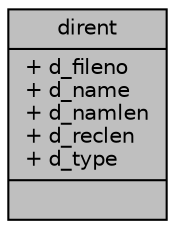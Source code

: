 digraph "dirent"
{
 // LATEX_PDF_SIZE
  edge [fontname="Helvetica",fontsize="10",labelfontname="Helvetica",labelfontsize="10"];
  node [fontname="Helvetica",fontsize="10",shape=record];
  Node1 [label="{dirent\n|+ d_fileno\l+ d_name\l+ d_namlen\l+ d_reclen\l+ d_type\l|}",height=0.2,width=0.4,color="black", fillcolor="grey75", style="filled", fontcolor="black",tooltip=" "];
}
